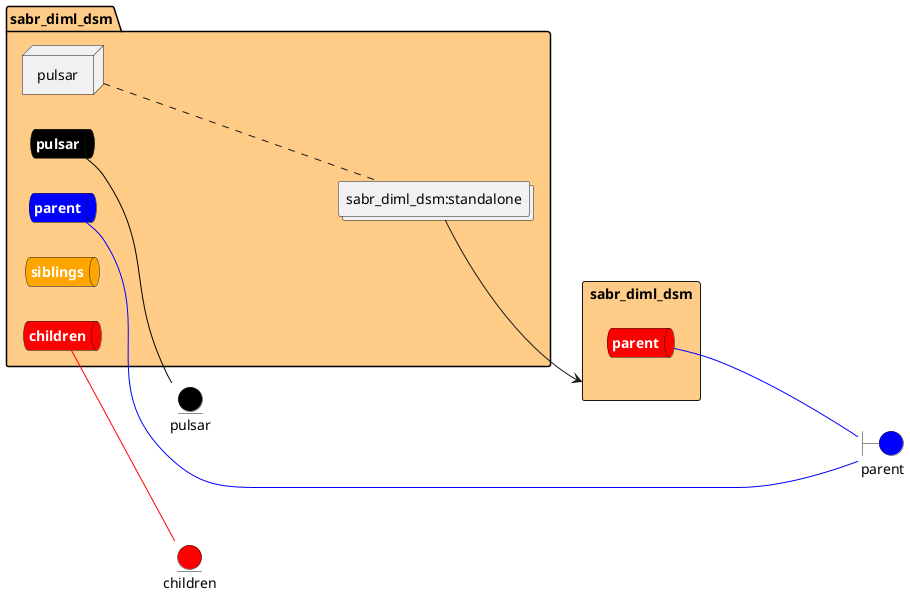 @startuml

left to right direction


boundary parent #blue


entity pulsar #black

entity children #red

rectangle "sabr_diml_dsm" as sabr_diml_dsmStack #ffcc88 {
    queue sabr_diml_dsmStacksnet #red [
        <b><color:white>parent</color></b>
    ]
}



package "sabr_diml_dsm" #ffcc88 {
    queue pulsarnet #black [
            <b><color:white>pulsar</color></b>
    ]
    
    pulsarnet -[#black]- pulsar
    
    queue parentnet #blue [
            <b><color:white>parent</color></b>
    ]
    
    parentnet -[#blue]- parent
    
    queue childrennet #red [
            <b><color:white>children</color></b>
    ]
    
    childrennet -[#red]- children
    
    queue siblingsnet #orange [
            <b><color:white>siblings</color></b>
    ]
    

node "pulsar" as pulsarService

        collections "sabr_diml_dsm:standalone" as sabr_diml_dsmstandaloneimage
    
}
pulsarService .... sabr_diml_dsmstandaloneimage

sabr_diml_dsmstandaloneimage --> sabr_diml_dsmStack
    
sabr_diml_dsmStacksnet --[#blue]-- parent
    

@enduml
